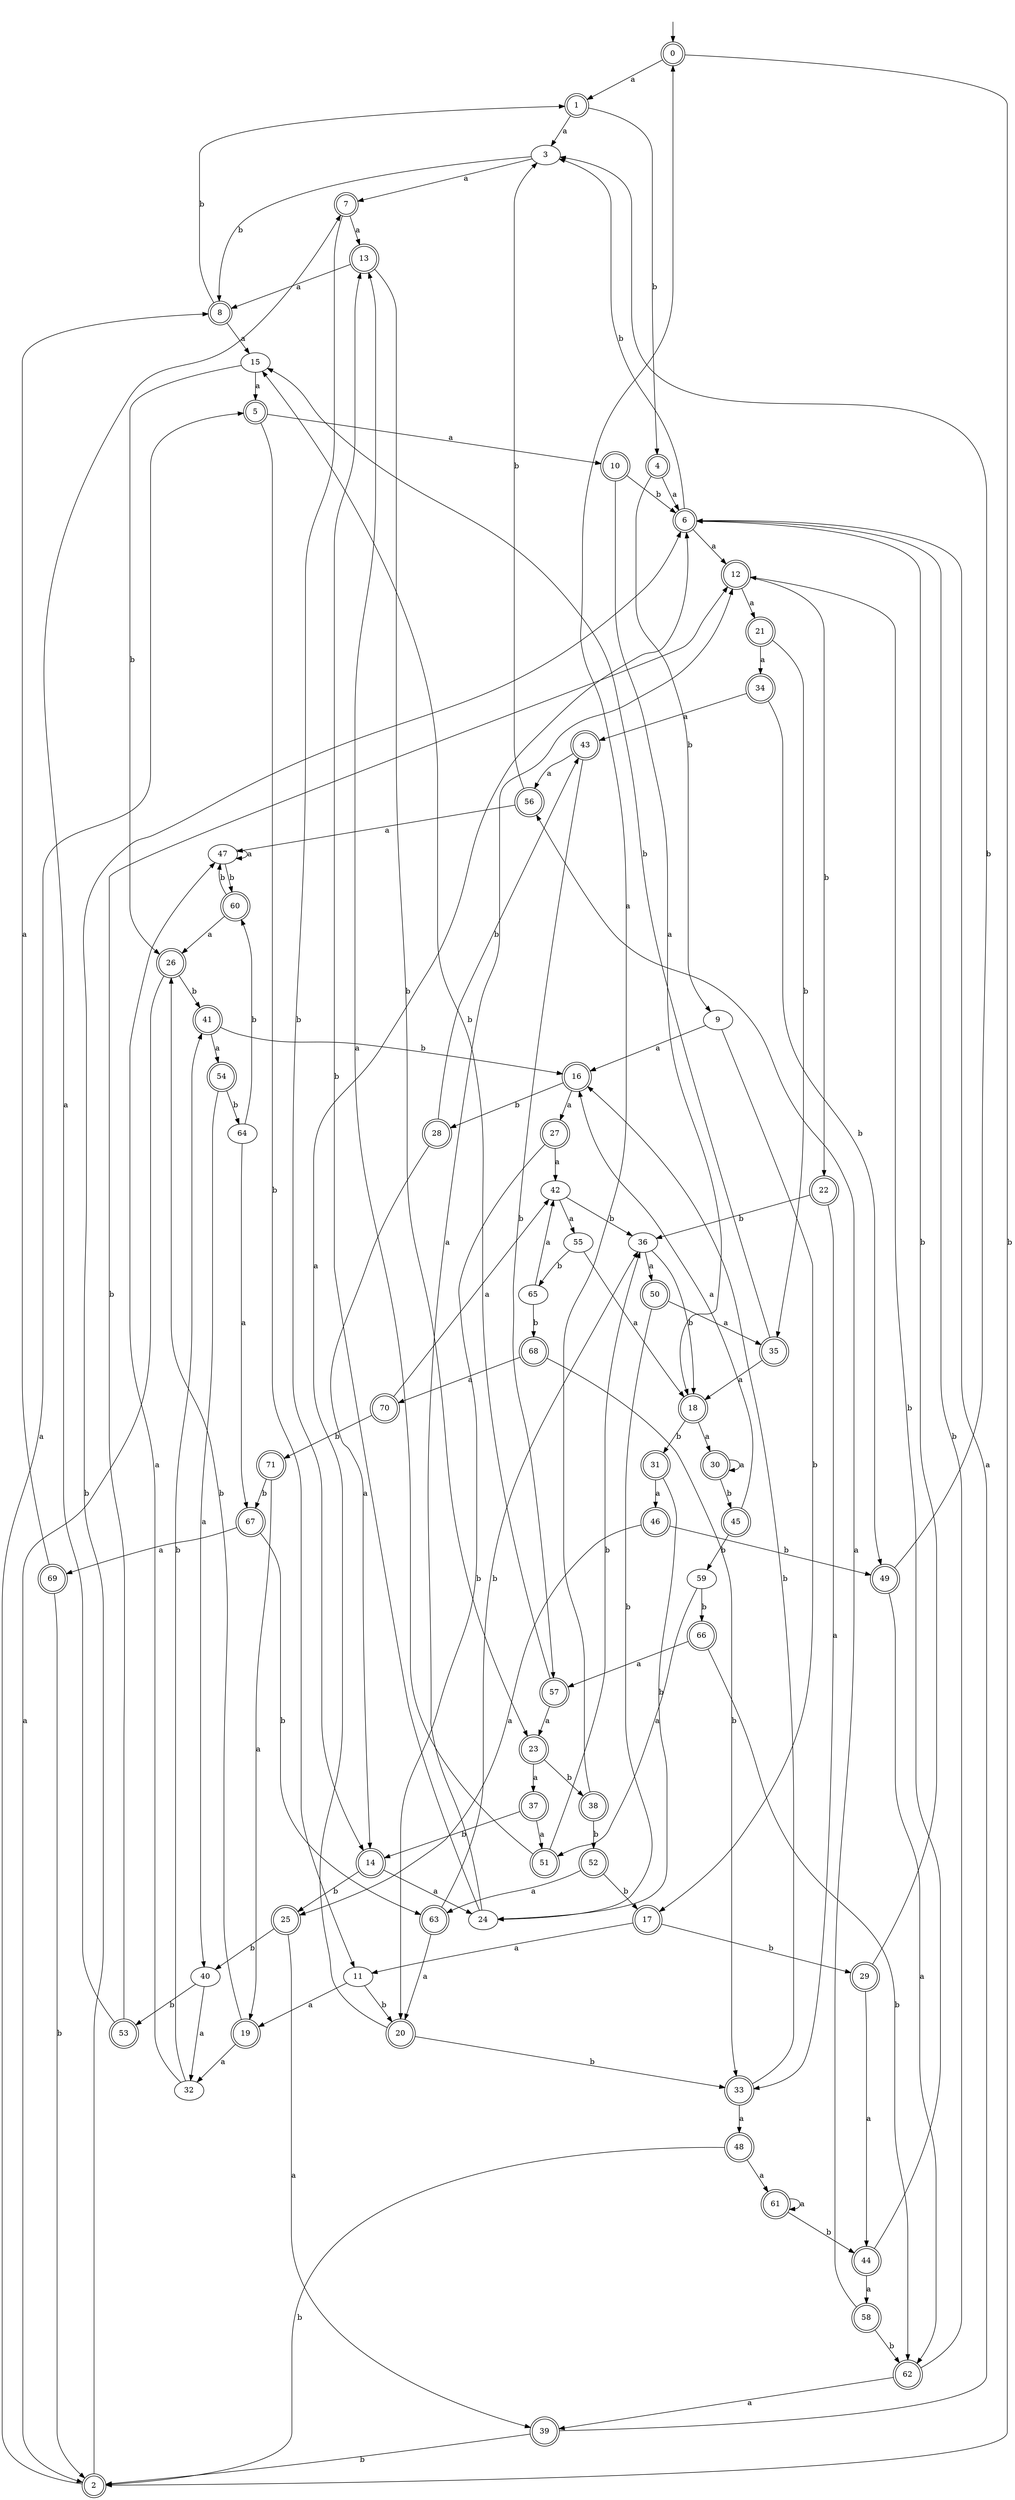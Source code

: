 digraph RandomDFA {
  __start0 [label="", shape=none];
  __start0 -> 0 [label=""];
  0 [shape=circle] [shape=doublecircle]
  0 -> 1 [label="a"]
  0 -> 2 [label="b"]
  1 [shape=doublecircle]
  1 -> 3 [label="a"]
  1 -> 4 [label="b"]
  2 [shape=doublecircle]
  2 -> 5 [label="a"]
  2 -> 6 [label="b"]
  3
  3 -> 7 [label="a"]
  3 -> 8 [label="b"]
  4 [shape=doublecircle]
  4 -> 6 [label="a"]
  4 -> 9 [label="b"]
  5 [shape=doublecircle]
  5 -> 10 [label="a"]
  5 -> 11 [label="b"]
  6 [shape=doublecircle]
  6 -> 12 [label="a"]
  6 -> 3 [label="b"]
  7 [shape=doublecircle]
  7 -> 13 [label="a"]
  7 -> 14 [label="b"]
  8 [shape=doublecircle]
  8 -> 15 [label="a"]
  8 -> 1 [label="b"]
  9
  9 -> 16 [label="a"]
  9 -> 17 [label="b"]
  10 [shape=doublecircle]
  10 -> 18 [label="a"]
  10 -> 6 [label="b"]
  11
  11 -> 19 [label="a"]
  11 -> 20 [label="b"]
  12 [shape=doublecircle]
  12 -> 21 [label="a"]
  12 -> 22 [label="b"]
  13 [shape=doublecircle]
  13 -> 8 [label="a"]
  13 -> 23 [label="b"]
  14 [shape=doublecircle]
  14 -> 24 [label="a"]
  14 -> 25 [label="b"]
  15
  15 -> 5 [label="a"]
  15 -> 26 [label="b"]
  16 [shape=doublecircle]
  16 -> 27 [label="a"]
  16 -> 28 [label="b"]
  17 [shape=doublecircle]
  17 -> 11 [label="a"]
  17 -> 29 [label="b"]
  18 [shape=doublecircle]
  18 -> 30 [label="a"]
  18 -> 31 [label="b"]
  19 [shape=doublecircle]
  19 -> 32 [label="a"]
  19 -> 26 [label="b"]
  20 [shape=doublecircle]
  20 -> 6 [label="a"]
  20 -> 33 [label="b"]
  21 [shape=doublecircle]
  21 -> 34 [label="a"]
  21 -> 35 [label="b"]
  22 [shape=doublecircle]
  22 -> 33 [label="a"]
  22 -> 36 [label="b"]
  23 [shape=doublecircle]
  23 -> 37 [label="a"]
  23 -> 38 [label="b"]
  24
  24 -> 12 [label="a"]
  24 -> 13 [label="b"]
  25 [shape=doublecircle]
  25 -> 39 [label="a"]
  25 -> 40 [label="b"]
  26 [shape=doublecircle]
  26 -> 2 [label="a"]
  26 -> 41 [label="b"]
  27 [shape=doublecircle]
  27 -> 42 [label="a"]
  27 -> 20 [label="b"]
  28 [shape=doublecircle]
  28 -> 14 [label="a"]
  28 -> 43 [label="b"]
  29 [shape=doublecircle]
  29 -> 44 [label="a"]
  29 -> 6 [label="b"]
  30 [shape=doublecircle]
  30 -> 30 [label="a"]
  30 -> 45 [label="b"]
  31 [shape=doublecircle]
  31 -> 46 [label="a"]
  31 -> 24 [label="b"]
  32
  32 -> 47 [label="a"]
  32 -> 41 [label="b"]
  33 [shape=doublecircle]
  33 -> 48 [label="a"]
  33 -> 16 [label="b"]
  34 [shape=doublecircle]
  34 -> 43 [label="a"]
  34 -> 49 [label="b"]
  35 [shape=doublecircle]
  35 -> 18 [label="a"]
  35 -> 15 [label="b"]
  36
  36 -> 50 [label="a"]
  36 -> 18 [label="b"]
  37 [shape=doublecircle]
  37 -> 51 [label="a"]
  37 -> 14 [label="b"]
  38 [shape=doublecircle]
  38 -> 0 [label="a"]
  38 -> 52 [label="b"]
  39 [shape=doublecircle]
  39 -> 6 [label="a"]
  39 -> 2 [label="b"]
  40
  40 -> 32 [label="a"]
  40 -> 53 [label="b"]
  41 [shape=doublecircle]
  41 -> 54 [label="a"]
  41 -> 16 [label="b"]
  42
  42 -> 55 [label="a"]
  42 -> 36 [label="b"]
  43 [shape=doublecircle]
  43 -> 56 [label="a"]
  43 -> 57 [label="b"]
  44 [shape=doublecircle]
  44 -> 58 [label="a"]
  44 -> 12 [label="b"]
  45 [shape=doublecircle]
  45 -> 16 [label="a"]
  45 -> 59 [label="b"]
  46 [shape=doublecircle]
  46 -> 25 [label="a"]
  46 -> 49 [label="b"]
  47
  47 -> 47 [label="a"]
  47 -> 60 [label="b"]
  48 [shape=doublecircle]
  48 -> 61 [label="a"]
  48 -> 2 [label="b"]
  49 [shape=doublecircle]
  49 -> 62 [label="a"]
  49 -> 3 [label="b"]
  50 [shape=doublecircle]
  50 -> 35 [label="a"]
  50 -> 24 [label="b"]
  51 [shape=doublecircle]
  51 -> 13 [label="a"]
  51 -> 36 [label="b"]
  52 [shape=doublecircle]
  52 -> 63 [label="a"]
  52 -> 17 [label="b"]
  53 [shape=doublecircle]
  53 -> 7 [label="a"]
  53 -> 12 [label="b"]
  54 [shape=doublecircle]
  54 -> 40 [label="a"]
  54 -> 64 [label="b"]
  55
  55 -> 18 [label="a"]
  55 -> 65 [label="b"]
  56 [shape=doublecircle]
  56 -> 47 [label="a"]
  56 -> 3 [label="b"]
  57 [shape=doublecircle]
  57 -> 23 [label="a"]
  57 -> 15 [label="b"]
  58 [shape=doublecircle]
  58 -> 56 [label="a"]
  58 -> 62 [label="b"]
  59
  59 -> 51 [label="a"]
  59 -> 66 [label="b"]
  60 [shape=doublecircle]
  60 -> 26 [label="a"]
  60 -> 47 [label="b"]
  61 [shape=doublecircle]
  61 -> 61 [label="a"]
  61 -> 44 [label="b"]
  62 [shape=doublecircle]
  62 -> 39 [label="a"]
  62 -> 6 [label="b"]
  63 [shape=doublecircle]
  63 -> 20 [label="a"]
  63 -> 36 [label="b"]
  64
  64 -> 67 [label="a"]
  64 -> 60 [label="b"]
  65
  65 -> 42 [label="a"]
  65 -> 68 [label="b"]
  66 [shape=doublecircle]
  66 -> 57 [label="a"]
  66 -> 62 [label="b"]
  67 [shape=doublecircle]
  67 -> 69 [label="a"]
  67 -> 63 [label="b"]
  68 [shape=doublecircle]
  68 -> 70 [label="a"]
  68 -> 33 [label="b"]
  69 [shape=doublecircle]
  69 -> 8 [label="a"]
  69 -> 2 [label="b"]
  70 [shape=doublecircle]
  70 -> 42 [label="a"]
  70 -> 71 [label="b"]
  71 [shape=doublecircle]
  71 -> 19 [label="a"]
  71 -> 67 [label="b"]
}

